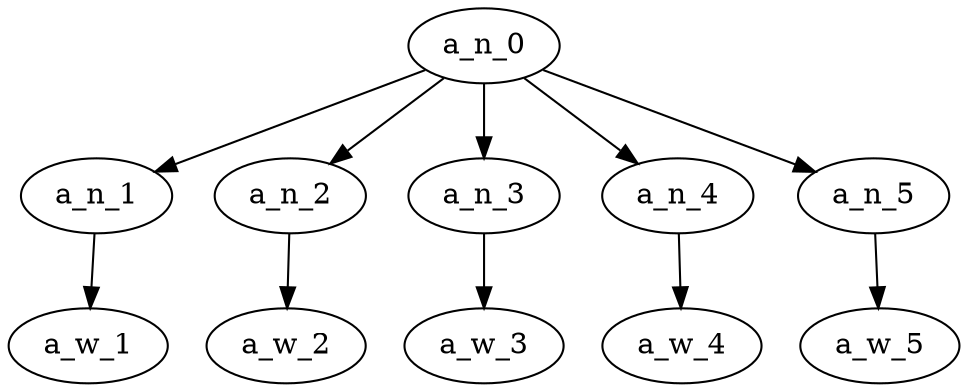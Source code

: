 strict digraph "" {
	a_n_0	[div_dir=1,
		index=0,
		level=2,
		pos="2.0,2!",
		text_span="[0, 1, 2, 3, 4]",
		value=1.00000001];
	a_n_1	[div_dir=1,
		index=0,
		level=1,
		pos="0.0,1!",
		text_span="[0]",
		value=0.10192755];
	a_n_0 -> a_n_1;
	a_n_2	[div_dir=-1,
		index=1,
		level=1,
		pos="1.0,1!",
		text_span="[1]",
		value=0.17246438];
	a_n_0 -> a_n_2;
	a_n_3	[div_dir=1,
		index=2,
		level=1,
		pos="2.0,1!",
		text_span="[2]",
		value=0.17122936];
	a_n_0 -> a_n_3;
	a_n_4	[div_dir=1,
		index=3,
		level=1,
		pos="3.0,1!",
		text_span="[3]",
		value=0.15635610];
	a_n_0 -> a_n_4;
	a_n_5	[div_dir=1,
		index=4,
		level=1,
		pos="4.0,1!",
		text_span="[4]",
		value=0.39573972];
	a_n_0 -> a_n_5;
	a_w_1	[div_dir=0,
		index=0,
		level=0,
		pos="0,0!",
		text_span="[0]",
		value="<user>"];
	a_n_1 -> a_w_1;
	a_w_2	[div_dir=0,
		index=1,
		level=0,
		pos="1,0!",
		text_span="[1]",
		value="<user>1"];
	a_n_2 -> a_w_2;
	a_w_3	[div_dir=0,
		index=2,
		level=0,
		pos="2,0!",
		text_span="[2]",
		value=stupid];
	a_n_3 -> a_w_3;
	a_w_4	[div_dir=0,
		index=3,
		level=0,
		pos="3,0!",
		text_span="[3]",
		value=sand];
	a_n_4 -> a_w_4;
	a_w_5	[div_dir=0,
		index=4,
		level=0,
		pos="4,0!",
		text_span="[4]",
		value=niggers];
	a_n_5 -> a_w_5;
}
